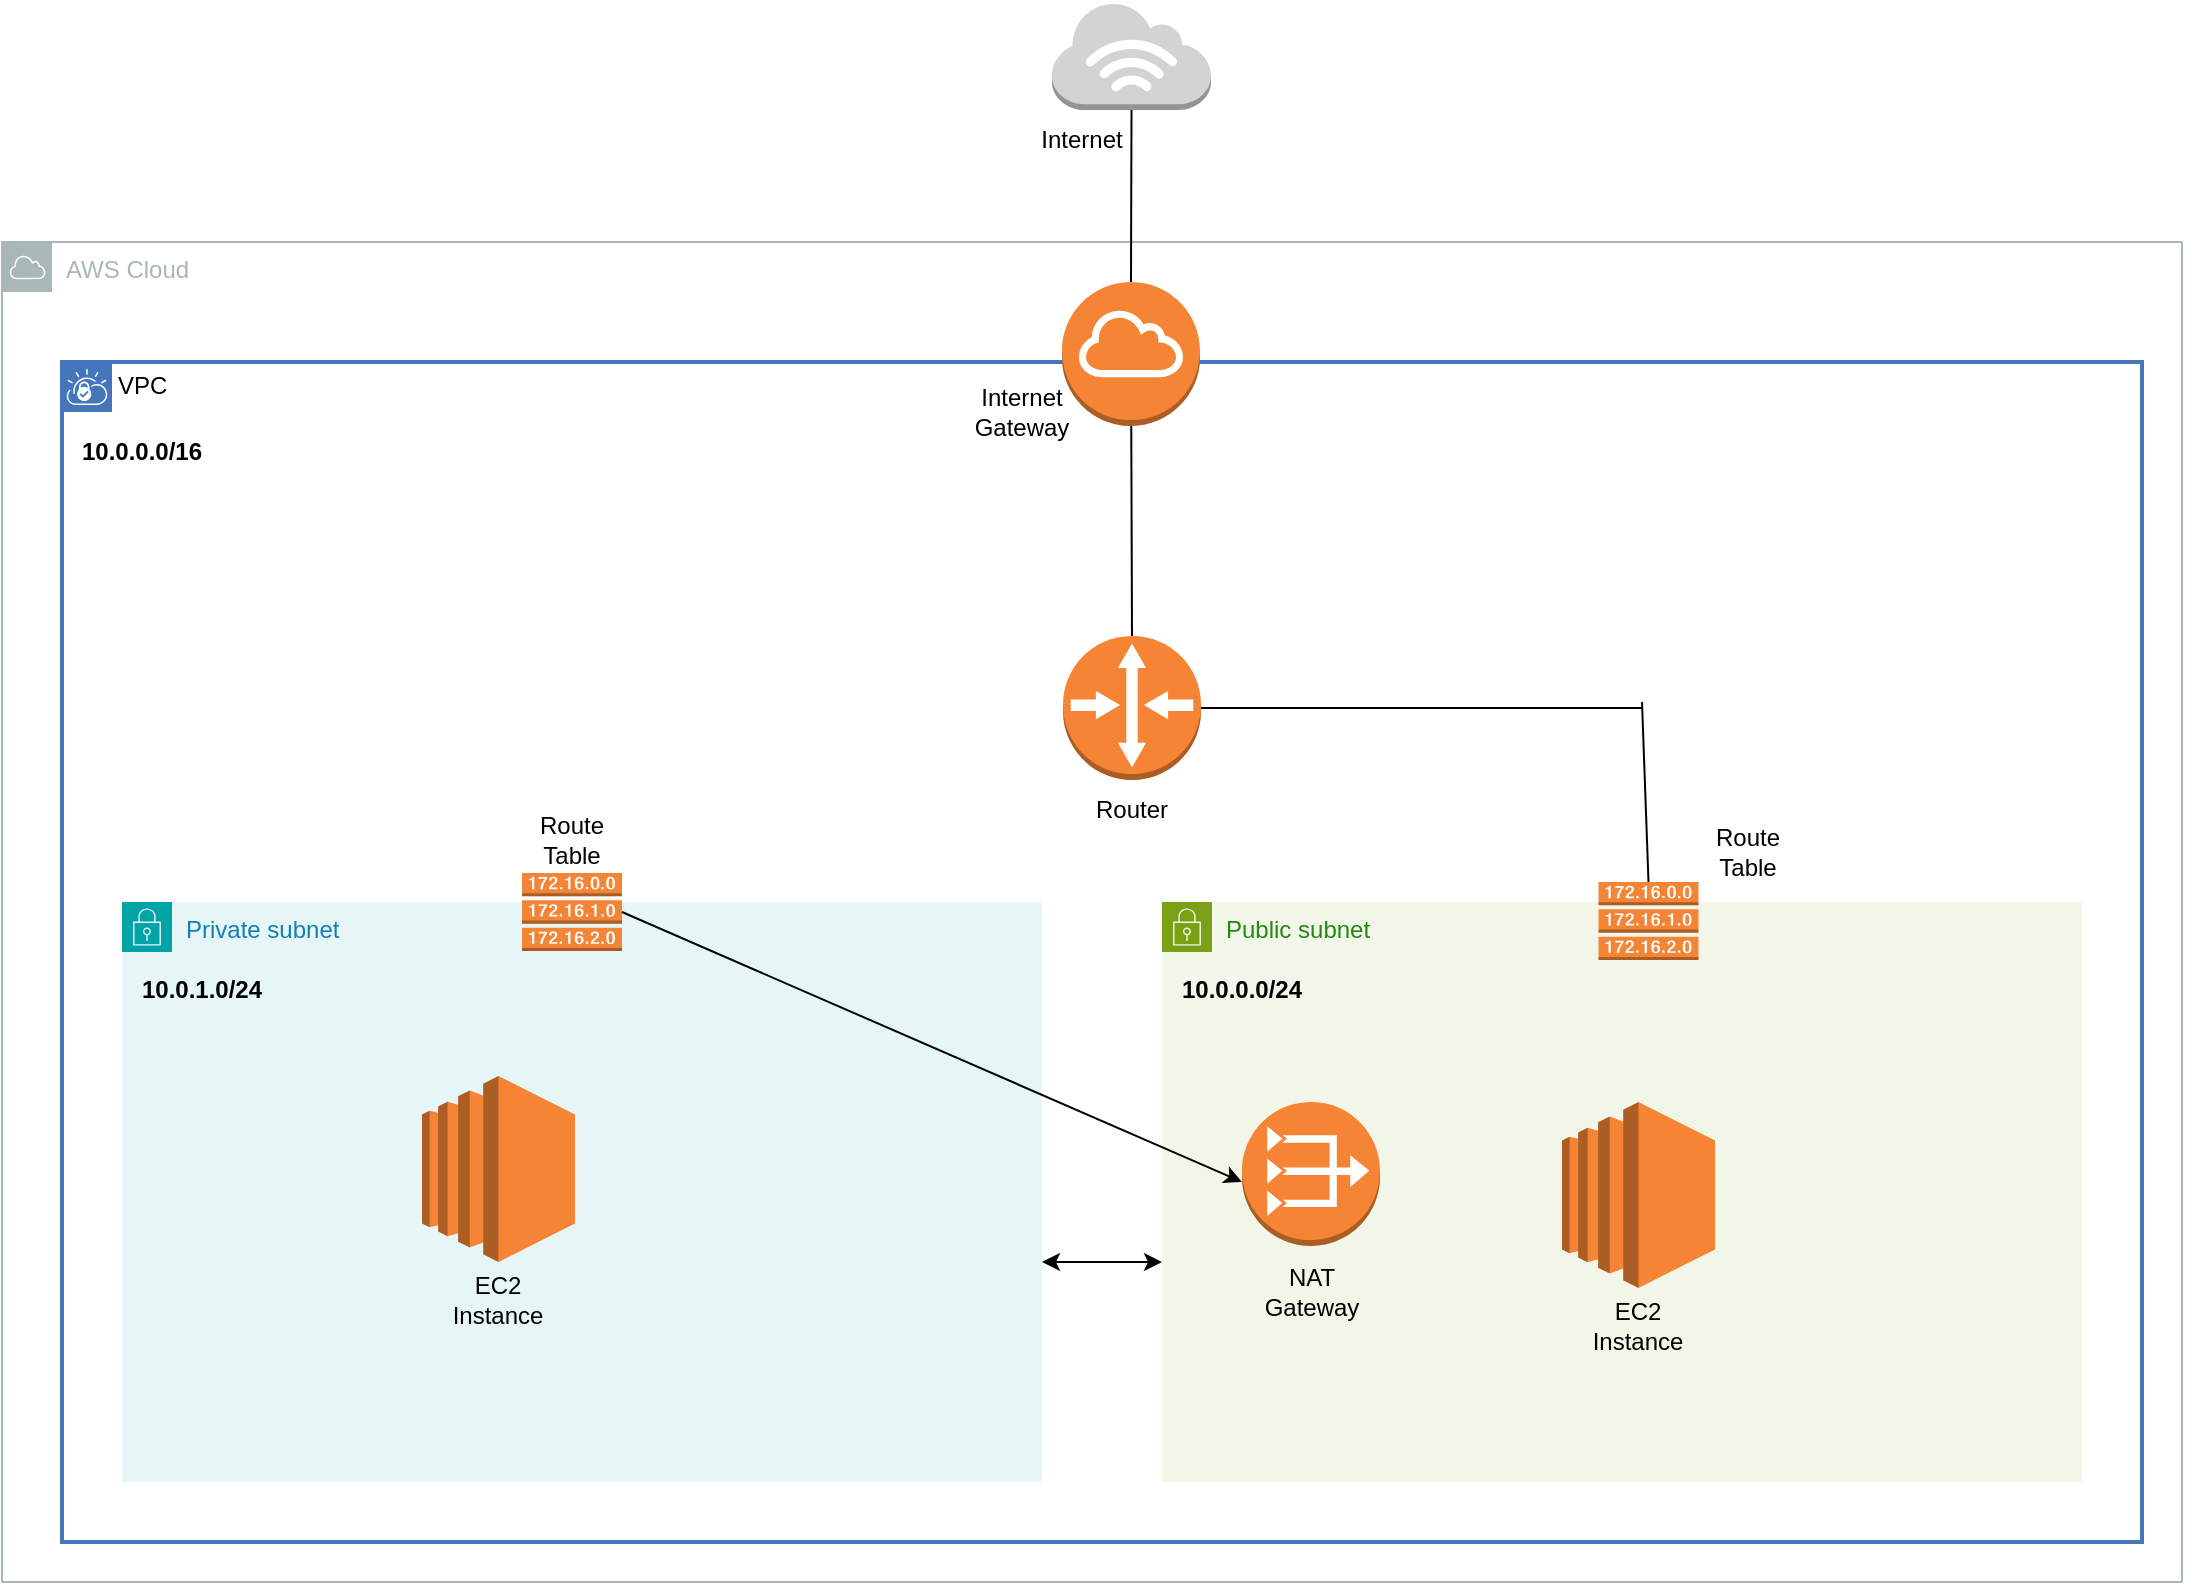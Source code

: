 <mxfile version="22.1.18" type="device">
  <diagram id="Ht1M8jgEwFfnCIfOTk4-" name="Page-1">
    <mxGraphModel dx="1659" dy="893" grid="1" gridSize="10" guides="1" tooltips="1" connect="1" arrows="1" fold="1" page="1" pageScale="1" pageWidth="1169" pageHeight="827" math="0" shadow="0">
      <root>
        <mxCell id="0" />
        <mxCell id="1" parent="0" />
        <mxCell id="FlStOauhi3CboQzsC3D6-1" value="AWS Cloud" style="sketch=0;outlineConnect=0;gradientColor=none;html=1;whiteSpace=wrap;fontSize=12;fontStyle=0;shape=mxgraph.aws4.group;grIcon=mxgraph.aws4.group_aws_cloud;strokeColor=#AAB7B8;fillColor=none;verticalAlign=top;align=left;spacingLeft=30;fontColor=#AAB7B8;dashed=0;direction=east;movable=0;resizable=0;rotatable=0;deletable=0;editable=0;locked=1;connectable=0;" vertex="1" parent="1">
          <mxGeometry x="40" y="130" width="1090" height="670" as="geometry" />
        </mxCell>
        <mxCell id="FlStOauhi3CboQzsC3D6-2" value="VPC" style="shape=mxgraph.ibm.box;prType=vpc;fontStyle=0;verticalAlign=top;align=left;spacingLeft=32;spacingTop=4;fillColor=none;rounded=0;whiteSpace=wrap;html=1;strokeColor=#4376BB;strokeWidth=2;dashed=0;container=1;spacing=-4;collapsible=0;expand=0;recursiveResize=0;movable=0;resizable=0;rotatable=0;deletable=0;editable=0;locked=1;connectable=0;" vertex="1" parent="1">
          <mxGeometry x="70" y="190" width="1040" height="590" as="geometry" />
        </mxCell>
        <mxCell id="FlStOauhi3CboQzsC3D6-3" value="Private subnet" style="points=[[0,0],[0.25,0],[0.5,0],[0.75,0],[1,0],[1,0.25],[1,0.5],[1,0.75],[1,1],[0.75,1],[0.5,1],[0.25,1],[0,1],[0,0.75],[0,0.5],[0,0.25]];outlineConnect=0;gradientColor=none;html=1;whiteSpace=wrap;fontSize=12;fontStyle=0;container=1;pointerEvents=0;collapsible=0;recursiveResize=0;shape=mxgraph.aws4.group;grIcon=mxgraph.aws4.group_security_group;grStroke=0;strokeColor=#00A4A6;fillColor=#E6F6F7;verticalAlign=top;align=left;spacingLeft=30;fontColor=#147EBA;dashed=0;movable=0;resizable=0;rotatable=0;deletable=0;editable=0;locked=1;connectable=0;" vertex="1" parent="FlStOauhi3CboQzsC3D6-2">
          <mxGeometry x="30" y="270" width="460" height="290" as="geometry" />
        </mxCell>
        <mxCell id="FlStOauhi3CboQzsC3D6-6" value="&lt;b&gt;10.0.1.0/24&lt;/b&gt;" style="text;html=1;strokeColor=none;fillColor=none;align=center;verticalAlign=middle;whiteSpace=wrap;rounded=0;movable=1;resizable=1;rotatable=1;deletable=1;editable=1;locked=0;connectable=1;" vertex="1" parent="FlStOauhi3CboQzsC3D6-3">
          <mxGeometry x="10" y="29" width="60" height="30" as="geometry" />
        </mxCell>
        <mxCell id="FlStOauhi3CboQzsC3D6-4" value="Public subnet" style="points=[[0,0],[0.25,0],[0.5,0],[0.75,0],[1,0],[1,0.25],[1,0.5],[1,0.75],[1,1],[0.75,1],[0.5,1],[0.25,1],[0,1],[0,0.75],[0,0.5],[0,0.25]];outlineConnect=0;gradientColor=none;html=1;whiteSpace=wrap;fontSize=12;fontStyle=0;container=1;pointerEvents=0;collapsible=0;recursiveResize=0;shape=mxgraph.aws4.group;grIcon=mxgraph.aws4.group_security_group;grStroke=0;strokeColor=#7AA116;fillColor=#F2F6E8;verticalAlign=top;align=left;spacingLeft=30;fontColor=#248814;dashed=0;movable=0;resizable=0;rotatable=0;deletable=0;editable=0;locked=1;connectable=0;" vertex="1" parent="FlStOauhi3CboQzsC3D6-2">
          <mxGeometry x="550" y="270" width="460" height="290" as="geometry" />
        </mxCell>
        <mxCell id="FlStOauhi3CboQzsC3D6-5" value="&lt;b&gt;10.0.0.0/16&lt;/b&gt;" style="text;html=1;strokeColor=none;fillColor=none;align=center;verticalAlign=middle;whiteSpace=wrap;rounded=0;movable=1;resizable=1;rotatable=1;deletable=1;editable=1;locked=0;connectable=1;" vertex="1" parent="FlStOauhi3CboQzsC3D6-2">
          <mxGeometry x="10" y="30" width="60" height="30" as="geometry" />
        </mxCell>
        <mxCell id="FlStOauhi3CboQzsC3D6-18" value="Router" style="text;html=1;strokeColor=none;fillColor=none;align=center;verticalAlign=middle;whiteSpace=wrap;rounded=0;movable=1;resizable=1;rotatable=1;deletable=1;editable=1;locked=0;connectable=1;" vertex="1" parent="FlStOauhi3CboQzsC3D6-2">
          <mxGeometry x="510" y="209" width="50" height="30" as="geometry" />
        </mxCell>
        <mxCell id="FlStOauhi3CboQzsC3D6-19" value="Route Table" style="text;html=1;strokeColor=none;fillColor=none;align=center;verticalAlign=middle;whiteSpace=wrap;rounded=0;movable=0;resizable=0;rotatable=0;deletable=0;editable=0;locked=1;connectable=0;" vertex="1" parent="FlStOauhi3CboQzsC3D6-2">
          <mxGeometry x="818.25" y="230" width="50" height="30" as="geometry" />
        </mxCell>
        <mxCell id="FlStOauhi3CboQzsC3D6-14" value="" style="outlineConnect=0;dashed=0;verticalLabelPosition=bottom;verticalAlign=top;align=center;html=1;shape=mxgraph.aws3.router;fillColor=#F58534;gradientColor=none;movable=1;resizable=1;rotatable=1;deletable=1;editable=1;locked=0;connectable=1;" vertex="1" parent="FlStOauhi3CboQzsC3D6-2">
          <mxGeometry x="500.5" y="137" width="69" height="72" as="geometry" />
        </mxCell>
        <mxCell id="FlStOauhi3CboQzsC3D6-11" value="Internet Gateway" style="text;html=1;strokeColor=none;fillColor=none;align=center;verticalAlign=middle;whiteSpace=wrap;rounded=0;movable=1;resizable=1;rotatable=1;deletable=1;editable=1;locked=0;connectable=1;" vertex="1" parent="FlStOauhi3CboQzsC3D6-2">
          <mxGeometry x="450" y="10" width="60" height="30" as="geometry" />
        </mxCell>
        <mxCell id="FlStOauhi3CboQzsC3D6-7" value="&lt;b&gt;10.0.0.0/24&lt;/b&gt;" style="text;html=1;strokeColor=none;fillColor=none;align=center;verticalAlign=middle;whiteSpace=wrap;rounded=0;movable=0;resizable=0;rotatable=0;deletable=0;editable=0;locked=1;connectable=0;" vertex="1" parent="FlStOauhi3CboQzsC3D6-2">
          <mxGeometry x="560" y="299" width="60" height="30" as="geometry" />
        </mxCell>
        <mxCell id="FlStOauhi3CboQzsC3D6-8" value="" style="outlineConnect=0;dashed=0;verticalLabelPosition=bottom;verticalAlign=top;align=center;html=1;shape=mxgraph.aws3.ec2;fillColor=#F58534;gradientColor=none;movable=0;resizable=0;rotatable=0;deletable=0;editable=0;locked=1;connectable=0;" vertex="1" parent="FlStOauhi3CboQzsC3D6-2">
          <mxGeometry x="750" y="370" width="76.5" height="93" as="geometry" />
        </mxCell>
        <mxCell id="FlStOauhi3CboQzsC3D6-9" value="EC2 Instance" style="text;html=1;strokeColor=none;fillColor=none;align=center;verticalAlign=middle;whiteSpace=wrap;rounded=0;movable=0;resizable=0;rotatable=0;deletable=0;editable=0;locked=1;connectable=0;" vertex="1" parent="FlStOauhi3CboQzsC3D6-2">
          <mxGeometry x="758.25" y="463" width="60" height="37" as="geometry" />
        </mxCell>
        <mxCell id="FlStOauhi3CboQzsC3D6-13" value="" style="outlineConnect=0;dashed=0;verticalLabelPosition=bottom;verticalAlign=top;align=center;html=1;shape=mxgraph.aws3.route_table;fillColor=#F58536;gradientColor=none;movable=1;resizable=1;rotatable=1;deletable=1;editable=1;locked=0;connectable=1;" vertex="1" parent="FlStOauhi3CboQzsC3D6-2">
          <mxGeometry x="768.25" y="260" width="50" height="39" as="geometry" />
        </mxCell>
        <mxCell id="FlStOauhi3CboQzsC3D6-15" value="" style="endArrow=none;html=1;rounded=0;exitX=0.5;exitY=0;exitDx=0;exitDy=0;exitPerimeter=0;movable=0;resizable=0;rotatable=0;deletable=0;editable=0;locked=1;connectable=0;" edge="1" parent="1" source="FlStOauhi3CboQzsC3D6-14" target="FlStOauhi3CboQzsC3D6-10">
          <mxGeometry width="50" height="50" relative="1" as="geometry">
            <mxPoint x="600" y="200" as="sourcePoint" />
            <mxPoint x="605" y="150" as="targetPoint" />
          </mxGeometry>
        </mxCell>
        <mxCell id="FlStOauhi3CboQzsC3D6-10" value="" style="outlineConnect=0;dashed=0;verticalLabelPosition=bottom;verticalAlign=top;align=center;html=1;shape=mxgraph.aws3.internet_gateway;fillColor=#F58534;gradientColor=none;movable=1;resizable=1;rotatable=1;deletable=1;editable=1;locked=0;connectable=1;" vertex="1" parent="1">
          <mxGeometry x="570" y="150" width="69" height="72" as="geometry" />
        </mxCell>
        <mxCell id="FlStOauhi3CboQzsC3D6-16" value="" style="endArrow=none;html=1;rounded=0;movable=0;resizable=0;rotatable=0;deletable=0;editable=0;locked=1;connectable=0;exitX=1;exitY=0.5;exitDx=0;exitDy=0;exitPerimeter=0;" edge="1" parent="1" source="FlStOauhi3CboQzsC3D6-14">
          <mxGeometry width="50" height="50" relative="1" as="geometry">
            <mxPoint x="639" y="238" as="sourcePoint" />
            <mxPoint x="860" y="363" as="targetPoint" />
          </mxGeometry>
        </mxCell>
        <mxCell id="FlStOauhi3CboQzsC3D6-22" value="" style="endArrow=none;html=1;rounded=0;movable=0;resizable=0;rotatable=0;deletable=0;editable=0;locked=1;connectable=0;exitX=0.5;exitY=0;exitDx=0;exitDy=0;exitPerimeter=0;" edge="1" parent="1" source="FlStOauhi3CboQzsC3D6-13">
          <mxGeometry width="50" height="50" relative="1" as="geometry">
            <mxPoint x="870" y="430" as="sourcePoint" />
            <mxPoint x="860" y="360" as="targetPoint" />
          </mxGeometry>
        </mxCell>
        <mxCell id="FlStOauhi3CboQzsC3D6-23" value="" style="outlineConnect=0;dashed=0;verticalLabelPosition=bottom;verticalAlign=top;align=center;html=1;shape=mxgraph.aws3.internet_3;fillColor=#D2D3D3;gradientColor=none;movable=0;resizable=0;rotatable=0;deletable=0;editable=0;locked=1;connectable=0;" vertex="1" parent="1">
          <mxGeometry x="565" y="10" width="79.5" height="54" as="geometry" />
        </mxCell>
        <mxCell id="FlStOauhi3CboQzsC3D6-24" value="" style="endArrow=none;html=1;rounded=0;movable=0;resizable=0;rotatable=0;deletable=0;editable=0;locked=1;connectable=0;entryX=0.5;entryY=1;entryDx=0;entryDy=0;entryPerimeter=0;exitX=0.5;exitY=0;exitDx=0;exitDy=0;exitPerimeter=0;" edge="1" parent="1" source="FlStOauhi3CboQzsC3D6-10" target="FlStOauhi3CboQzsC3D6-23">
          <mxGeometry width="50" height="50" relative="1" as="geometry">
            <mxPoint x="600" y="150" as="sourcePoint" />
            <mxPoint x="600" y="70" as="targetPoint" />
          </mxGeometry>
        </mxCell>
        <mxCell id="FlStOauhi3CboQzsC3D6-25" value="Internet" style="text;html=1;strokeColor=none;fillColor=none;align=center;verticalAlign=middle;whiteSpace=wrap;rounded=0;movable=0;resizable=0;rotatable=0;deletable=0;editable=0;locked=1;connectable=0;" vertex="1" parent="1">
          <mxGeometry x="550" y="64" width="60" height="30" as="geometry" />
        </mxCell>
        <mxCell id="FlStOauhi3CboQzsC3D6-26" value="" style="outlineConnect=0;dashed=0;verticalLabelPosition=bottom;verticalAlign=top;align=center;html=1;shape=mxgraph.aws3.vpc_nat_gateway;fillColor=#F58534;gradientColor=none;movable=0;resizable=0;rotatable=0;deletable=0;editable=0;locked=1;connectable=0;" vertex="1" parent="1">
          <mxGeometry x="660" y="560" width="69" height="72" as="geometry" />
        </mxCell>
        <mxCell id="FlStOauhi3CboQzsC3D6-27" value="" style="endArrow=classic;startArrow=classic;html=1;rounded=0;" edge="1" parent="1">
          <mxGeometry width="50" height="50" relative="1" as="geometry">
            <mxPoint x="560" y="640" as="sourcePoint" />
            <mxPoint x="620" y="640" as="targetPoint" />
          </mxGeometry>
        </mxCell>
        <mxCell id="FlStOauhi3CboQzsC3D6-28" value="" style="outlineConnect=0;dashed=0;verticalLabelPosition=bottom;verticalAlign=top;align=center;html=1;shape=mxgraph.aws3.route_table;fillColor=#F58536;gradientColor=none;movable=1;resizable=1;rotatable=1;deletable=1;editable=1;locked=0;connectable=1;" vertex="1" parent="1">
          <mxGeometry x="300" y="445.5" width="50" height="39" as="geometry" />
        </mxCell>
        <mxCell id="FlStOauhi3CboQzsC3D6-29" value="Route Table" style="text;html=1;strokeColor=none;fillColor=none;align=center;verticalAlign=middle;whiteSpace=wrap;rounded=0;movable=0;resizable=0;rotatable=0;deletable=0;editable=0;locked=1;connectable=0;" vertex="1" parent="1">
          <mxGeometry x="300" y="414" width="50" height="30" as="geometry" />
        </mxCell>
        <mxCell id="FlStOauhi3CboQzsC3D6-30" value="NAT Gateway" style="text;html=1;strokeColor=none;fillColor=none;align=center;verticalAlign=middle;whiteSpace=wrap;rounded=0;movable=0;resizable=0;rotatable=0;deletable=0;editable=0;locked=1;connectable=0;" vertex="1" parent="1">
          <mxGeometry x="669.5" y="640" width="50" height="30" as="geometry" />
        </mxCell>
        <mxCell id="FlStOauhi3CboQzsC3D6-31" value="" style="endArrow=classic;html=1;rounded=0;exitX=1;exitY=0.5;exitDx=0;exitDy=0;exitPerimeter=0;movable=0;resizable=0;rotatable=0;deletable=0;editable=0;locked=1;connectable=0;" edge="1" parent="1" source="FlStOauhi3CboQzsC3D6-28">
          <mxGeometry width="50" height="50" relative="1" as="geometry">
            <mxPoint x="380" y="464" as="sourcePoint" />
            <mxPoint x="660" y="600" as="targetPoint" />
          </mxGeometry>
        </mxCell>
        <mxCell id="FlStOauhi3CboQzsC3D6-32" value="" style="outlineConnect=0;dashed=0;verticalLabelPosition=bottom;verticalAlign=top;align=center;html=1;shape=mxgraph.aws3.ec2;fillColor=#F58534;gradientColor=none;movable=0;resizable=0;rotatable=0;deletable=0;editable=0;locked=1;connectable=0;" vertex="1" parent="1">
          <mxGeometry x="250" y="547" width="76.5" height="93" as="geometry" />
        </mxCell>
        <mxCell id="FlStOauhi3CboQzsC3D6-33" value="EC2 Instance" style="text;html=1;strokeColor=none;fillColor=none;align=center;verticalAlign=middle;whiteSpace=wrap;rounded=0;movable=0;resizable=0;rotatable=0;deletable=0;editable=0;locked=1;connectable=0;" vertex="1" parent="1">
          <mxGeometry x="258.25" y="640" width="60" height="37" as="geometry" />
        </mxCell>
      </root>
    </mxGraphModel>
  </diagram>
</mxfile>
